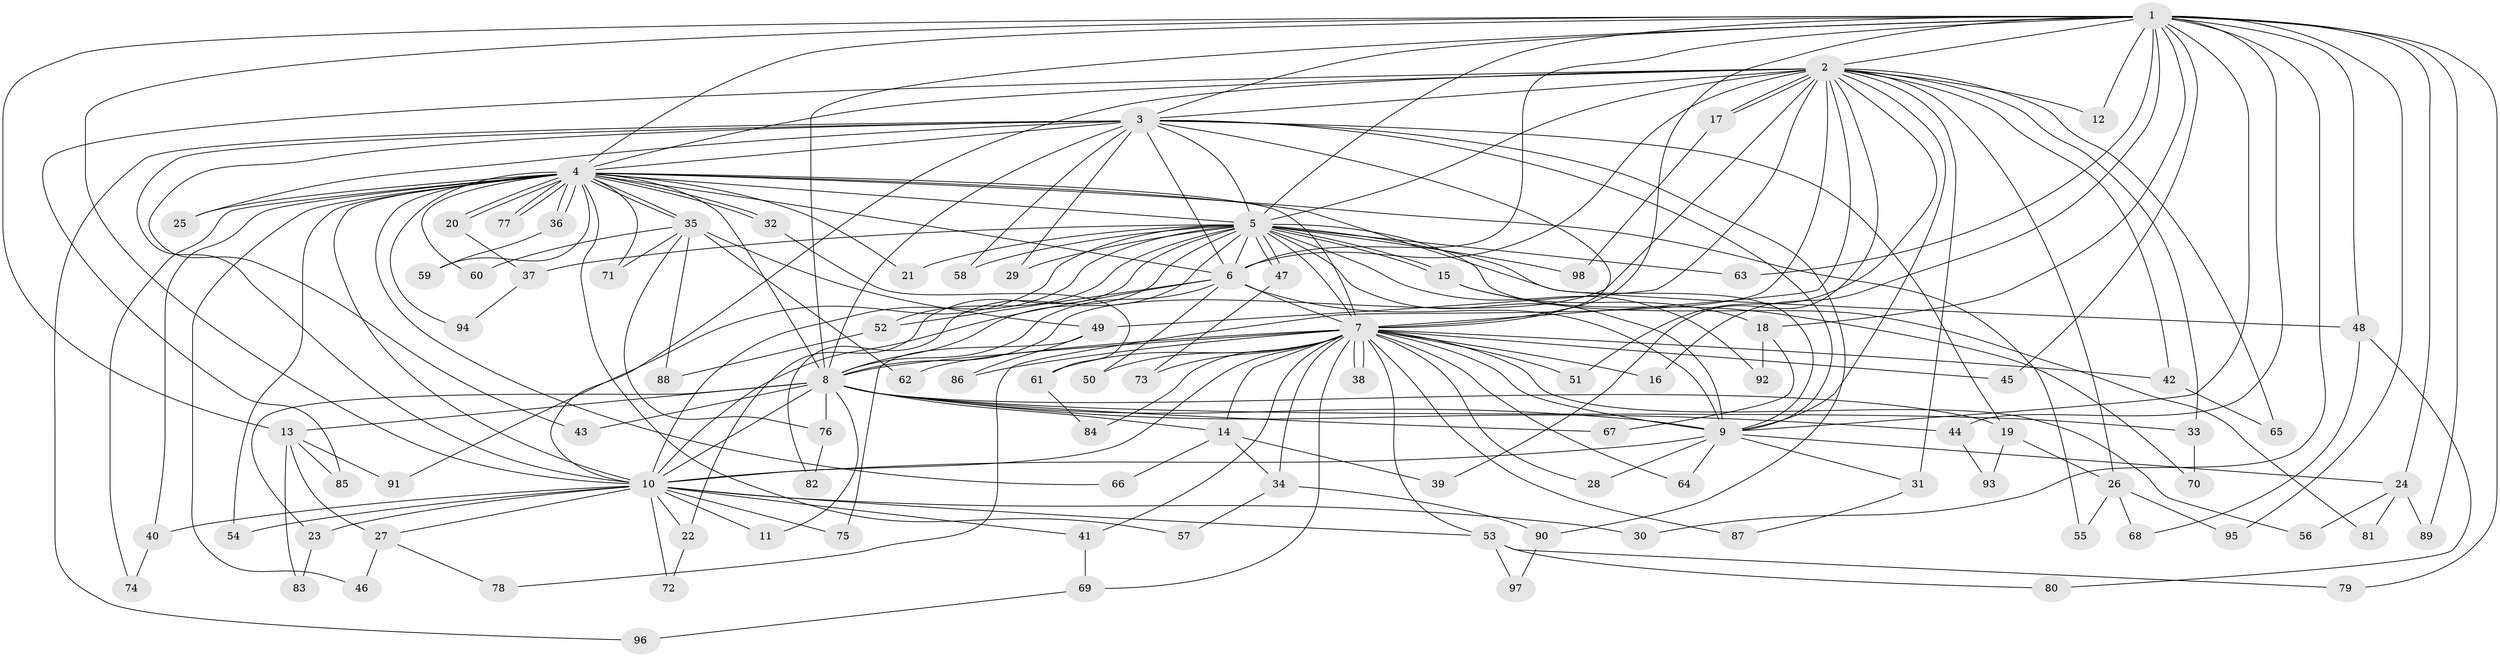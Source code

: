 // Generated by graph-tools (version 1.1) at 2025/43/03/09/25 04:43:43]
// undirected, 98 vertices, 221 edges
graph export_dot {
graph [start="1"]
  node [color=gray90,style=filled];
  1;
  2;
  3;
  4;
  5;
  6;
  7;
  8;
  9;
  10;
  11;
  12;
  13;
  14;
  15;
  16;
  17;
  18;
  19;
  20;
  21;
  22;
  23;
  24;
  25;
  26;
  27;
  28;
  29;
  30;
  31;
  32;
  33;
  34;
  35;
  36;
  37;
  38;
  39;
  40;
  41;
  42;
  43;
  44;
  45;
  46;
  47;
  48;
  49;
  50;
  51;
  52;
  53;
  54;
  55;
  56;
  57;
  58;
  59;
  60;
  61;
  62;
  63;
  64;
  65;
  66;
  67;
  68;
  69;
  70;
  71;
  72;
  73;
  74;
  75;
  76;
  77;
  78;
  79;
  80;
  81;
  82;
  83;
  84;
  85;
  86;
  87;
  88;
  89;
  90;
  91;
  92;
  93;
  94;
  95;
  96;
  97;
  98;
  1 -- 2;
  1 -- 3;
  1 -- 4;
  1 -- 5;
  1 -- 6;
  1 -- 7;
  1 -- 8;
  1 -- 9;
  1 -- 10;
  1 -- 12;
  1 -- 13;
  1 -- 16;
  1 -- 18;
  1 -- 24;
  1 -- 30;
  1 -- 44;
  1 -- 45;
  1 -- 48;
  1 -- 63;
  1 -- 79;
  1 -- 89;
  1 -- 95;
  2 -- 3;
  2 -- 4;
  2 -- 5;
  2 -- 6;
  2 -- 7;
  2 -- 8;
  2 -- 9;
  2 -- 10;
  2 -- 12;
  2 -- 17;
  2 -- 17;
  2 -- 26;
  2 -- 31;
  2 -- 33;
  2 -- 39;
  2 -- 42;
  2 -- 49;
  2 -- 51;
  2 -- 65;
  2 -- 78;
  2 -- 85;
  3 -- 4;
  3 -- 5;
  3 -- 6;
  3 -- 7;
  3 -- 8;
  3 -- 9;
  3 -- 10;
  3 -- 19;
  3 -- 25;
  3 -- 29;
  3 -- 43;
  3 -- 58;
  3 -- 90;
  3 -- 96;
  4 -- 5;
  4 -- 6;
  4 -- 7;
  4 -- 8;
  4 -- 9;
  4 -- 10;
  4 -- 20;
  4 -- 20;
  4 -- 21;
  4 -- 25;
  4 -- 32;
  4 -- 32;
  4 -- 35;
  4 -- 35;
  4 -- 36;
  4 -- 36;
  4 -- 40;
  4 -- 46;
  4 -- 54;
  4 -- 55;
  4 -- 57;
  4 -- 59;
  4 -- 60;
  4 -- 66;
  4 -- 71;
  4 -- 74;
  4 -- 77;
  4 -- 77;
  4 -- 94;
  5 -- 6;
  5 -- 7;
  5 -- 8;
  5 -- 9;
  5 -- 10;
  5 -- 15;
  5 -- 15;
  5 -- 21;
  5 -- 22;
  5 -- 29;
  5 -- 37;
  5 -- 47;
  5 -- 47;
  5 -- 48;
  5 -- 52;
  5 -- 58;
  5 -- 63;
  5 -- 81;
  5 -- 82;
  5 -- 91;
  5 -- 92;
  5 -- 98;
  6 -- 7;
  6 -- 8;
  6 -- 9;
  6 -- 10;
  6 -- 50;
  6 -- 52;
  7 -- 8;
  7 -- 9;
  7 -- 10;
  7 -- 14;
  7 -- 16;
  7 -- 28;
  7 -- 34;
  7 -- 38;
  7 -- 38;
  7 -- 41;
  7 -- 42;
  7 -- 45;
  7 -- 50;
  7 -- 51;
  7 -- 53;
  7 -- 56;
  7 -- 61;
  7 -- 62;
  7 -- 64;
  7 -- 69;
  7 -- 73;
  7 -- 84;
  7 -- 86;
  7 -- 87;
  8 -- 9;
  8 -- 10;
  8 -- 11;
  8 -- 13;
  8 -- 14;
  8 -- 19;
  8 -- 23;
  8 -- 33;
  8 -- 43;
  8 -- 44;
  8 -- 67;
  8 -- 76;
  9 -- 10;
  9 -- 24;
  9 -- 28;
  9 -- 31;
  9 -- 64;
  10 -- 11;
  10 -- 22;
  10 -- 23;
  10 -- 27;
  10 -- 30;
  10 -- 40;
  10 -- 41;
  10 -- 53;
  10 -- 54;
  10 -- 72;
  10 -- 75;
  13 -- 27;
  13 -- 83;
  13 -- 85;
  13 -- 91;
  14 -- 34;
  14 -- 39;
  14 -- 66;
  15 -- 18;
  15 -- 70;
  17 -- 98;
  18 -- 67;
  18 -- 92;
  19 -- 26;
  19 -- 93;
  20 -- 37;
  22 -- 72;
  23 -- 83;
  24 -- 56;
  24 -- 81;
  24 -- 89;
  26 -- 55;
  26 -- 68;
  26 -- 95;
  27 -- 46;
  27 -- 78;
  31 -- 87;
  32 -- 61;
  33 -- 70;
  34 -- 57;
  34 -- 90;
  35 -- 49;
  35 -- 60;
  35 -- 62;
  35 -- 71;
  35 -- 76;
  35 -- 88;
  36 -- 59;
  37 -- 94;
  40 -- 74;
  41 -- 69;
  42 -- 65;
  44 -- 93;
  47 -- 73;
  48 -- 68;
  48 -- 80;
  49 -- 75;
  49 -- 86;
  52 -- 88;
  53 -- 79;
  53 -- 80;
  53 -- 97;
  61 -- 84;
  69 -- 96;
  76 -- 82;
  90 -- 97;
}
